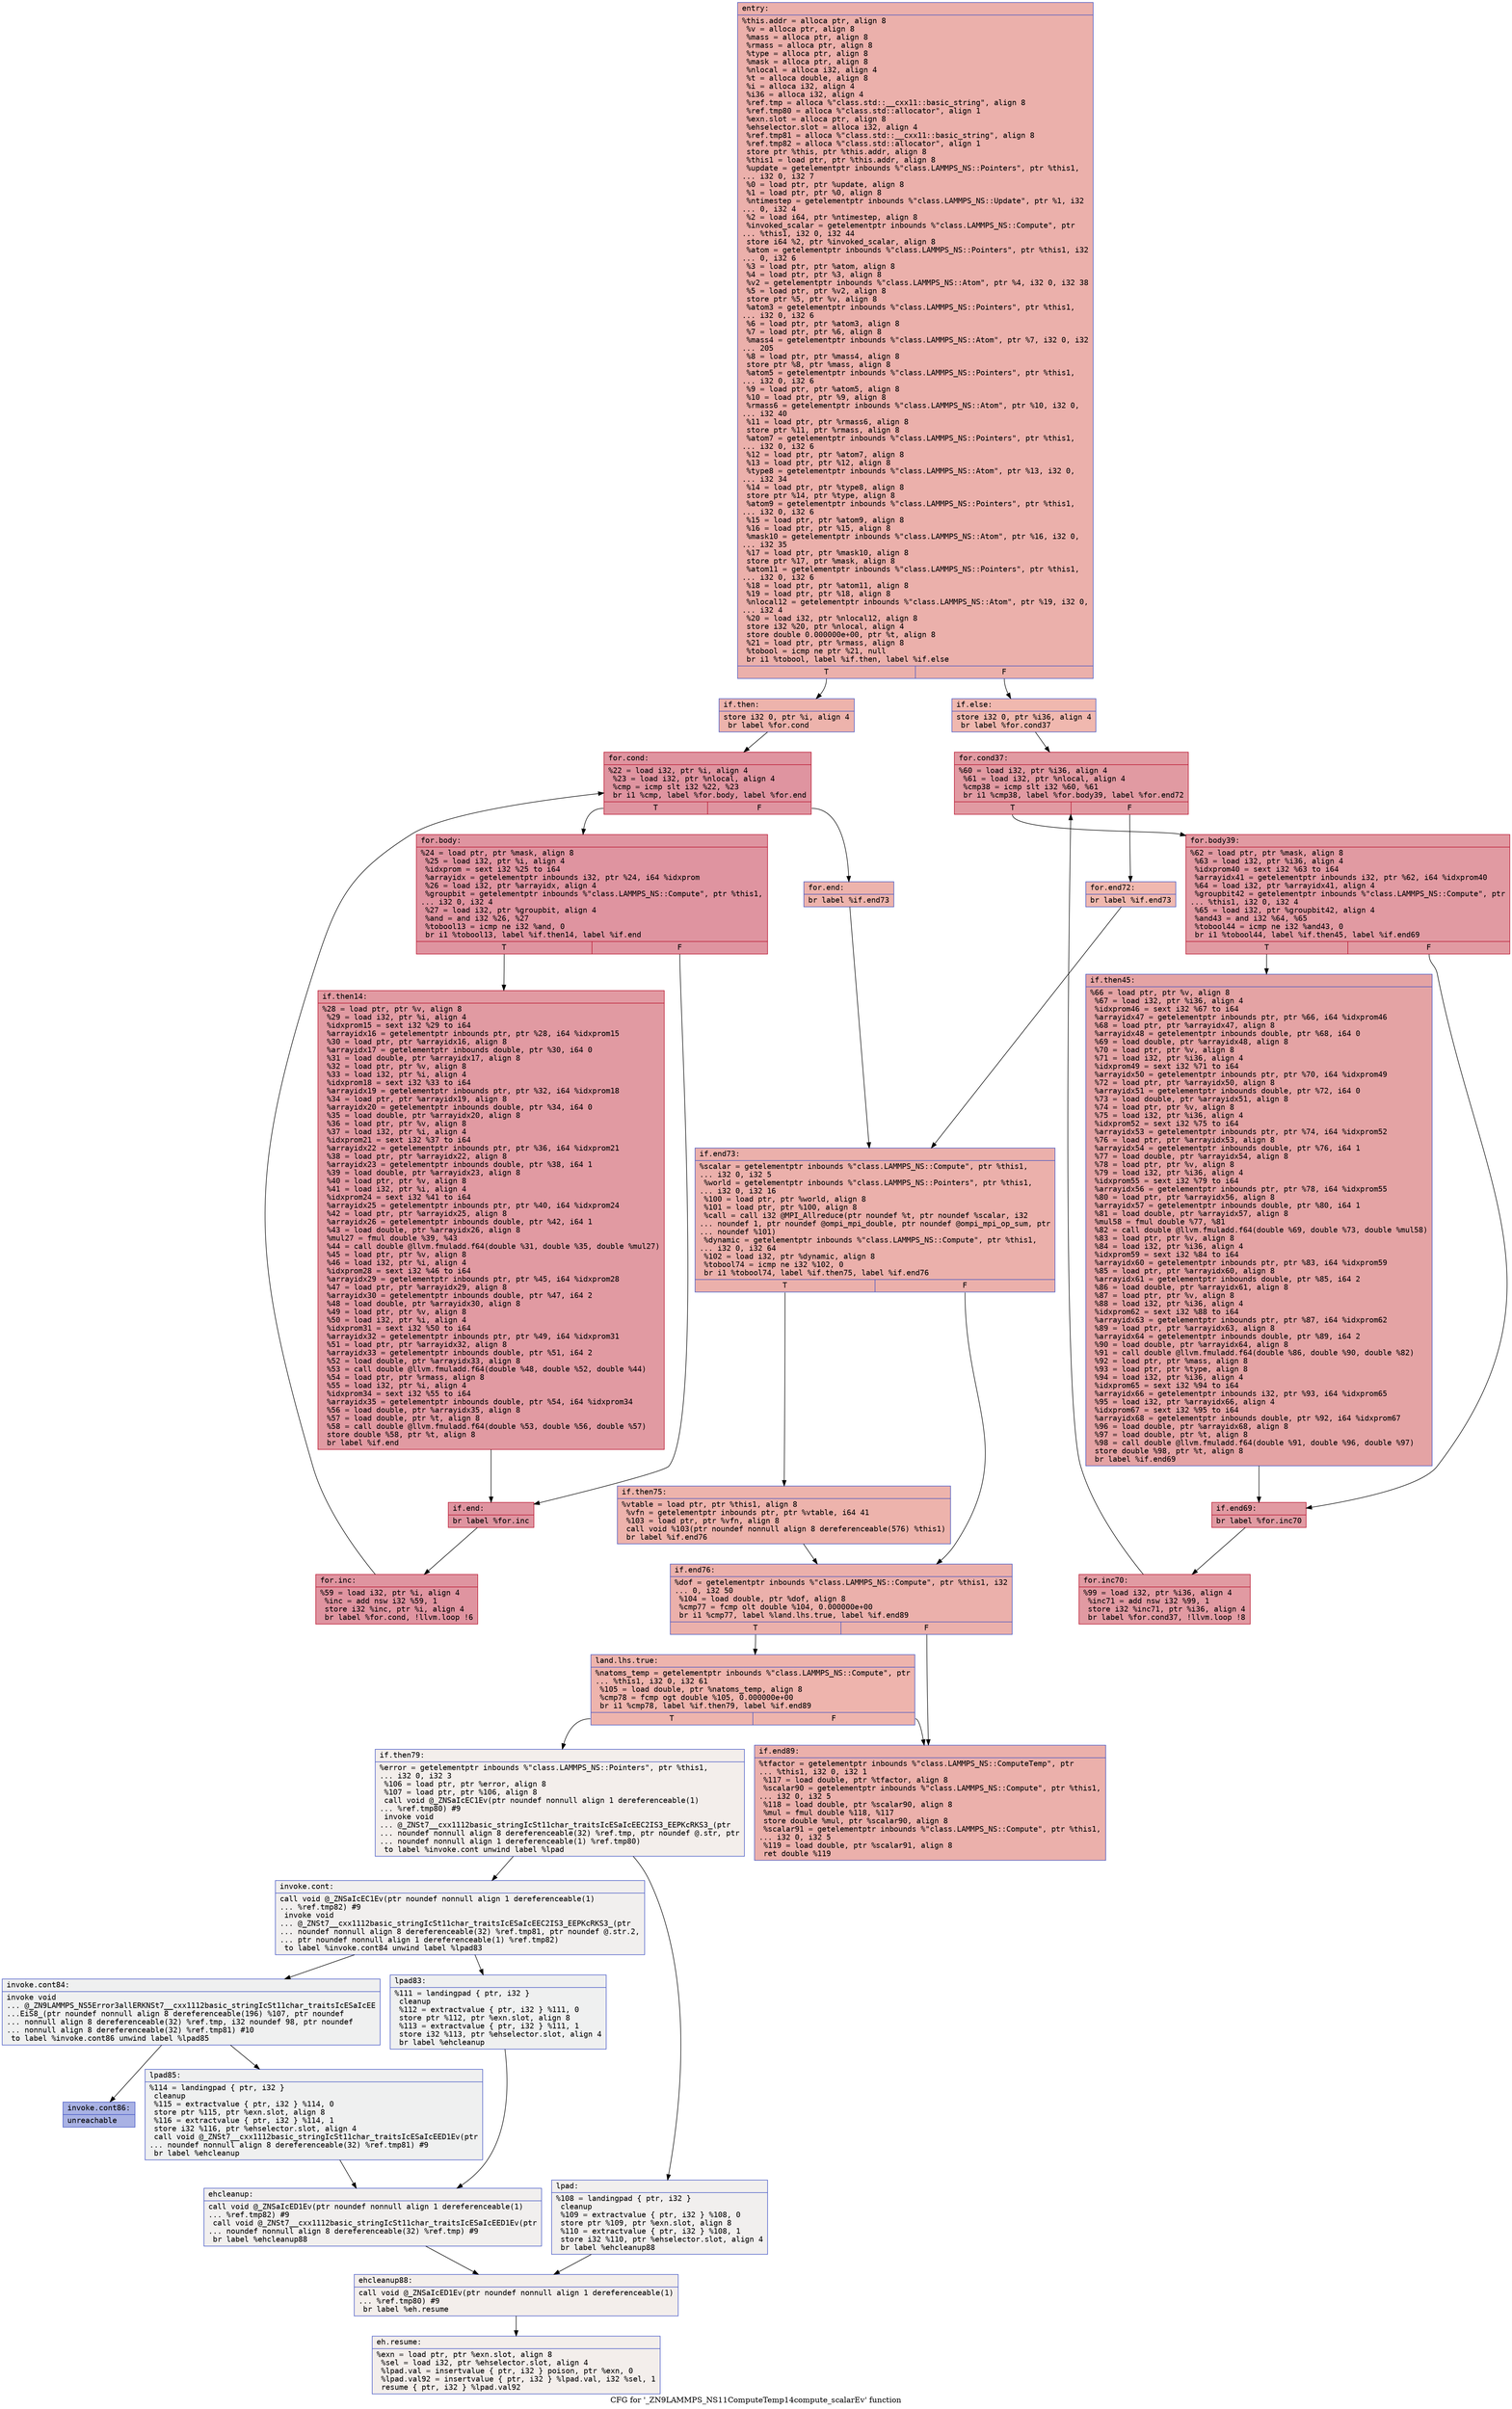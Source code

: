 digraph "CFG for '_ZN9LAMMPS_NS11ComputeTemp14compute_scalarEv' function" {
	label="CFG for '_ZN9LAMMPS_NS11ComputeTemp14compute_scalarEv' function";

	Node0x55ab16260750 [shape=record,color="#3d50c3ff", style=filled, fillcolor="#d24b4070" fontname="Courier",label="{entry:\l|  %this.addr = alloca ptr, align 8\l  %v = alloca ptr, align 8\l  %mass = alloca ptr, align 8\l  %rmass = alloca ptr, align 8\l  %type = alloca ptr, align 8\l  %mask = alloca ptr, align 8\l  %nlocal = alloca i32, align 4\l  %t = alloca double, align 8\l  %i = alloca i32, align 4\l  %i36 = alloca i32, align 4\l  %ref.tmp = alloca %\"class.std::__cxx11::basic_string\", align 8\l  %ref.tmp80 = alloca %\"class.std::allocator\", align 1\l  %exn.slot = alloca ptr, align 8\l  %ehselector.slot = alloca i32, align 4\l  %ref.tmp81 = alloca %\"class.std::__cxx11::basic_string\", align 8\l  %ref.tmp82 = alloca %\"class.std::allocator\", align 1\l  store ptr %this, ptr %this.addr, align 8\l  %this1 = load ptr, ptr %this.addr, align 8\l  %update = getelementptr inbounds %\"class.LAMMPS_NS::Pointers\", ptr %this1,\l... i32 0, i32 7\l  %0 = load ptr, ptr %update, align 8\l  %1 = load ptr, ptr %0, align 8\l  %ntimestep = getelementptr inbounds %\"class.LAMMPS_NS::Update\", ptr %1, i32\l... 0, i32 4\l  %2 = load i64, ptr %ntimestep, align 8\l  %invoked_scalar = getelementptr inbounds %\"class.LAMMPS_NS::Compute\", ptr\l... %this1, i32 0, i32 44\l  store i64 %2, ptr %invoked_scalar, align 8\l  %atom = getelementptr inbounds %\"class.LAMMPS_NS::Pointers\", ptr %this1, i32\l... 0, i32 6\l  %3 = load ptr, ptr %atom, align 8\l  %4 = load ptr, ptr %3, align 8\l  %v2 = getelementptr inbounds %\"class.LAMMPS_NS::Atom\", ptr %4, i32 0, i32 38\l  %5 = load ptr, ptr %v2, align 8\l  store ptr %5, ptr %v, align 8\l  %atom3 = getelementptr inbounds %\"class.LAMMPS_NS::Pointers\", ptr %this1,\l... i32 0, i32 6\l  %6 = load ptr, ptr %atom3, align 8\l  %7 = load ptr, ptr %6, align 8\l  %mass4 = getelementptr inbounds %\"class.LAMMPS_NS::Atom\", ptr %7, i32 0, i32\l... 205\l  %8 = load ptr, ptr %mass4, align 8\l  store ptr %8, ptr %mass, align 8\l  %atom5 = getelementptr inbounds %\"class.LAMMPS_NS::Pointers\", ptr %this1,\l... i32 0, i32 6\l  %9 = load ptr, ptr %atom5, align 8\l  %10 = load ptr, ptr %9, align 8\l  %rmass6 = getelementptr inbounds %\"class.LAMMPS_NS::Atom\", ptr %10, i32 0,\l... i32 40\l  %11 = load ptr, ptr %rmass6, align 8\l  store ptr %11, ptr %rmass, align 8\l  %atom7 = getelementptr inbounds %\"class.LAMMPS_NS::Pointers\", ptr %this1,\l... i32 0, i32 6\l  %12 = load ptr, ptr %atom7, align 8\l  %13 = load ptr, ptr %12, align 8\l  %type8 = getelementptr inbounds %\"class.LAMMPS_NS::Atom\", ptr %13, i32 0,\l... i32 34\l  %14 = load ptr, ptr %type8, align 8\l  store ptr %14, ptr %type, align 8\l  %atom9 = getelementptr inbounds %\"class.LAMMPS_NS::Pointers\", ptr %this1,\l... i32 0, i32 6\l  %15 = load ptr, ptr %atom9, align 8\l  %16 = load ptr, ptr %15, align 8\l  %mask10 = getelementptr inbounds %\"class.LAMMPS_NS::Atom\", ptr %16, i32 0,\l... i32 35\l  %17 = load ptr, ptr %mask10, align 8\l  store ptr %17, ptr %mask, align 8\l  %atom11 = getelementptr inbounds %\"class.LAMMPS_NS::Pointers\", ptr %this1,\l... i32 0, i32 6\l  %18 = load ptr, ptr %atom11, align 8\l  %19 = load ptr, ptr %18, align 8\l  %nlocal12 = getelementptr inbounds %\"class.LAMMPS_NS::Atom\", ptr %19, i32 0,\l... i32 4\l  %20 = load i32, ptr %nlocal12, align 8\l  store i32 %20, ptr %nlocal, align 4\l  store double 0.000000e+00, ptr %t, align 8\l  %21 = load ptr, ptr %rmass, align 8\l  %tobool = icmp ne ptr %21, null\l  br i1 %tobool, label %if.then, label %if.else\l|{<s0>T|<s1>F}}"];
	Node0x55ab16260750:s0 -> Node0x55ab16264360[tooltip="entry -> if.then\nProbability 62.50%" ];
	Node0x55ab16260750:s1 -> Node0x55ab162643d0[tooltip="entry -> if.else\nProbability 37.50%" ];
	Node0x55ab16264360 [shape=record,color="#3d50c3ff", style=filled, fillcolor="#d6524470" fontname="Courier",label="{if.then:\l|  store i32 0, ptr %i, align 4\l  br label %for.cond\l}"];
	Node0x55ab16264360 -> Node0x55ab16264590[tooltip="if.then -> for.cond\nProbability 100.00%" ];
	Node0x55ab16264590 [shape=record,color="#b70d28ff", style=filled, fillcolor="#b70d2870" fontname="Courier",label="{for.cond:\l|  %22 = load i32, ptr %i, align 4\l  %23 = load i32, ptr %nlocal, align 4\l  %cmp = icmp slt i32 %22, %23\l  br i1 %cmp, label %for.body, label %for.end\l|{<s0>T|<s1>F}}"];
	Node0x55ab16264590:s0 -> Node0x55ab16264830[tooltip="for.cond -> for.body\nProbability 96.88%" ];
	Node0x55ab16264590:s1 -> Node0x55ab162648b0[tooltip="for.cond -> for.end\nProbability 3.12%" ];
	Node0x55ab16264830 [shape=record,color="#b70d28ff", style=filled, fillcolor="#b70d2870" fontname="Courier",label="{for.body:\l|  %24 = load ptr, ptr %mask, align 8\l  %25 = load i32, ptr %i, align 4\l  %idxprom = sext i32 %25 to i64\l  %arrayidx = getelementptr inbounds i32, ptr %24, i64 %idxprom\l  %26 = load i32, ptr %arrayidx, align 4\l  %groupbit = getelementptr inbounds %\"class.LAMMPS_NS::Compute\", ptr %this1,\l... i32 0, i32 4\l  %27 = load i32, ptr %groupbit, align 4\l  %and = and i32 %26, %27\l  %tobool13 = icmp ne i32 %and, 0\l  br i1 %tobool13, label %if.then14, label %if.end\l|{<s0>T|<s1>F}}"];
	Node0x55ab16264830:s0 -> Node0x55ab16264f90[tooltip="for.body -> if.then14\nProbability 62.50%" ];
	Node0x55ab16264830:s1 -> Node0x55ab16265010[tooltip="for.body -> if.end\nProbability 37.50%" ];
	Node0x55ab16264f90 [shape=record,color="#b70d28ff", style=filled, fillcolor="#bb1b2c70" fontname="Courier",label="{if.then14:\l|  %28 = load ptr, ptr %v, align 8\l  %29 = load i32, ptr %i, align 4\l  %idxprom15 = sext i32 %29 to i64\l  %arrayidx16 = getelementptr inbounds ptr, ptr %28, i64 %idxprom15\l  %30 = load ptr, ptr %arrayidx16, align 8\l  %arrayidx17 = getelementptr inbounds double, ptr %30, i64 0\l  %31 = load double, ptr %arrayidx17, align 8\l  %32 = load ptr, ptr %v, align 8\l  %33 = load i32, ptr %i, align 4\l  %idxprom18 = sext i32 %33 to i64\l  %arrayidx19 = getelementptr inbounds ptr, ptr %32, i64 %idxprom18\l  %34 = load ptr, ptr %arrayidx19, align 8\l  %arrayidx20 = getelementptr inbounds double, ptr %34, i64 0\l  %35 = load double, ptr %arrayidx20, align 8\l  %36 = load ptr, ptr %v, align 8\l  %37 = load i32, ptr %i, align 4\l  %idxprom21 = sext i32 %37 to i64\l  %arrayidx22 = getelementptr inbounds ptr, ptr %36, i64 %idxprom21\l  %38 = load ptr, ptr %arrayidx22, align 8\l  %arrayidx23 = getelementptr inbounds double, ptr %38, i64 1\l  %39 = load double, ptr %arrayidx23, align 8\l  %40 = load ptr, ptr %v, align 8\l  %41 = load i32, ptr %i, align 4\l  %idxprom24 = sext i32 %41 to i64\l  %arrayidx25 = getelementptr inbounds ptr, ptr %40, i64 %idxprom24\l  %42 = load ptr, ptr %arrayidx25, align 8\l  %arrayidx26 = getelementptr inbounds double, ptr %42, i64 1\l  %43 = load double, ptr %arrayidx26, align 8\l  %mul27 = fmul double %39, %43\l  %44 = call double @llvm.fmuladd.f64(double %31, double %35, double %mul27)\l  %45 = load ptr, ptr %v, align 8\l  %46 = load i32, ptr %i, align 4\l  %idxprom28 = sext i32 %46 to i64\l  %arrayidx29 = getelementptr inbounds ptr, ptr %45, i64 %idxprom28\l  %47 = load ptr, ptr %arrayidx29, align 8\l  %arrayidx30 = getelementptr inbounds double, ptr %47, i64 2\l  %48 = load double, ptr %arrayidx30, align 8\l  %49 = load ptr, ptr %v, align 8\l  %50 = load i32, ptr %i, align 4\l  %idxprom31 = sext i32 %50 to i64\l  %arrayidx32 = getelementptr inbounds ptr, ptr %49, i64 %idxprom31\l  %51 = load ptr, ptr %arrayidx32, align 8\l  %arrayidx33 = getelementptr inbounds double, ptr %51, i64 2\l  %52 = load double, ptr %arrayidx33, align 8\l  %53 = call double @llvm.fmuladd.f64(double %48, double %52, double %44)\l  %54 = load ptr, ptr %rmass, align 8\l  %55 = load i32, ptr %i, align 4\l  %idxprom34 = sext i32 %55 to i64\l  %arrayidx35 = getelementptr inbounds double, ptr %54, i64 %idxprom34\l  %56 = load double, ptr %arrayidx35, align 8\l  %57 = load double, ptr %t, align 8\l  %58 = call double @llvm.fmuladd.f64(double %53, double %56, double %57)\l  store double %58, ptr %t, align 8\l  br label %if.end\l}"];
	Node0x55ab16264f90 -> Node0x55ab16265010[tooltip="if.then14 -> if.end\nProbability 100.00%" ];
	Node0x55ab16265010 [shape=record,color="#b70d28ff", style=filled, fillcolor="#b70d2870" fontname="Courier",label="{if.end:\l|  br label %for.inc\l}"];
	Node0x55ab16265010 -> Node0x55ab162680a0[tooltip="if.end -> for.inc\nProbability 100.00%" ];
	Node0x55ab162680a0 [shape=record,color="#b70d28ff", style=filled, fillcolor="#b70d2870" fontname="Courier",label="{for.inc:\l|  %59 = load i32, ptr %i, align 4\l  %inc = add nsw i32 %59, 1\l  store i32 %inc, ptr %i, align 4\l  br label %for.cond, !llvm.loop !6\l}"];
	Node0x55ab162680a0 -> Node0x55ab16264590[tooltip="for.inc -> for.cond\nProbability 100.00%" ];
	Node0x55ab162648b0 [shape=record,color="#3d50c3ff", style=filled, fillcolor="#d6524470" fontname="Courier",label="{for.end:\l|  br label %if.end73\l}"];
	Node0x55ab162648b0 -> Node0x55ab16268e60[tooltip="for.end -> if.end73\nProbability 100.00%" ];
	Node0x55ab162643d0 [shape=record,color="#3d50c3ff", style=filled, fillcolor="#dc5d4a70" fontname="Courier",label="{if.else:\l|  store i32 0, ptr %i36, align 4\l  br label %for.cond37\l}"];
	Node0x55ab162643d0 -> Node0x55ab16268fc0[tooltip="if.else -> for.cond37\nProbability 100.00%" ];
	Node0x55ab16268fc0 [shape=record,color="#b70d28ff", style=filled, fillcolor="#bb1b2c70" fontname="Courier",label="{for.cond37:\l|  %60 = load i32, ptr %i36, align 4\l  %61 = load i32, ptr %nlocal, align 4\l  %cmp38 = icmp slt i32 %60, %61\l  br i1 %cmp38, label %for.body39, label %for.end72\l|{<s0>T|<s1>F}}"];
	Node0x55ab16268fc0:s0 -> Node0x55ab16269230[tooltip="for.cond37 -> for.body39\nProbability 96.88%" ];
	Node0x55ab16268fc0:s1 -> Node0x55ab162692b0[tooltip="for.cond37 -> for.end72\nProbability 3.12%" ];
	Node0x55ab16269230 [shape=record,color="#b70d28ff", style=filled, fillcolor="#bb1b2c70" fontname="Courier",label="{for.body39:\l|  %62 = load ptr, ptr %mask, align 8\l  %63 = load i32, ptr %i36, align 4\l  %idxprom40 = sext i32 %63 to i64\l  %arrayidx41 = getelementptr inbounds i32, ptr %62, i64 %idxprom40\l  %64 = load i32, ptr %arrayidx41, align 4\l  %groupbit42 = getelementptr inbounds %\"class.LAMMPS_NS::Compute\", ptr\l... %this1, i32 0, i32 4\l  %65 = load i32, ptr %groupbit42, align 4\l  %and43 = and i32 %64, %65\l  %tobool44 = icmp ne i32 %and43, 0\l  br i1 %tobool44, label %if.then45, label %if.end69\l|{<s0>T|<s1>F}}"];
	Node0x55ab16269230:s0 -> Node0x55ab162699b0[tooltip="for.body39 -> if.then45\nProbability 62.50%" ];
	Node0x55ab16269230:s1 -> Node0x55ab16269a30[tooltip="for.body39 -> if.end69\nProbability 37.50%" ];
	Node0x55ab162699b0 [shape=record,color="#3d50c3ff", style=filled, fillcolor="#c32e3170" fontname="Courier",label="{if.then45:\l|  %66 = load ptr, ptr %v, align 8\l  %67 = load i32, ptr %i36, align 4\l  %idxprom46 = sext i32 %67 to i64\l  %arrayidx47 = getelementptr inbounds ptr, ptr %66, i64 %idxprom46\l  %68 = load ptr, ptr %arrayidx47, align 8\l  %arrayidx48 = getelementptr inbounds double, ptr %68, i64 0\l  %69 = load double, ptr %arrayidx48, align 8\l  %70 = load ptr, ptr %v, align 8\l  %71 = load i32, ptr %i36, align 4\l  %idxprom49 = sext i32 %71 to i64\l  %arrayidx50 = getelementptr inbounds ptr, ptr %70, i64 %idxprom49\l  %72 = load ptr, ptr %arrayidx50, align 8\l  %arrayidx51 = getelementptr inbounds double, ptr %72, i64 0\l  %73 = load double, ptr %arrayidx51, align 8\l  %74 = load ptr, ptr %v, align 8\l  %75 = load i32, ptr %i36, align 4\l  %idxprom52 = sext i32 %75 to i64\l  %arrayidx53 = getelementptr inbounds ptr, ptr %74, i64 %idxprom52\l  %76 = load ptr, ptr %arrayidx53, align 8\l  %arrayidx54 = getelementptr inbounds double, ptr %76, i64 1\l  %77 = load double, ptr %arrayidx54, align 8\l  %78 = load ptr, ptr %v, align 8\l  %79 = load i32, ptr %i36, align 4\l  %idxprom55 = sext i32 %79 to i64\l  %arrayidx56 = getelementptr inbounds ptr, ptr %78, i64 %idxprom55\l  %80 = load ptr, ptr %arrayidx56, align 8\l  %arrayidx57 = getelementptr inbounds double, ptr %80, i64 1\l  %81 = load double, ptr %arrayidx57, align 8\l  %mul58 = fmul double %77, %81\l  %82 = call double @llvm.fmuladd.f64(double %69, double %73, double %mul58)\l  %83 = load ptr, ptr %v, align 8\l  %84 = load i32, ptr %i36, align 4\l  %idxprom59 = sext i32 %84 to i64\l  %arrayidx60 = getelementptr inbounds ptr, ptr %83, i64 %idxprom59\l  %85 = load ptr, ptr %arrayidx60, align 8\l  %arrayidx61 = getelementptr inbounds double, ptr %85, i64 2\l  %86 = load double, ptr %arrayidx61, align 8\l  %87 = load ptr, ptr %v, align 8\l  %88 = load i32, ptr %i36, align 4\l  %idxprom62 = sext i32 %88 to i64\l  %arrayidx63 = getelementptr inbounds ptr, ptr %87, i64 %idxprom62\l  %89 = load ptr, ptr %arrayidx63, align 8\l  %arrayidx64 = getelementptr inbounds double, ptr %89, i64 2\l  %90 = load double, ptr %arrayidx64, align 8\l  %91 = call double @llvm.fmuladd.f64(double %86, double %90, double %82)\l  %92 = load ptr, ptr %mass, align 8\l  %93 = load ptr, ptr %type, align 8\l  %94 = load i32, ptr %i36, align 4\l  %idxprom65 = sext i32 %94 to i64\l  %arrayidx66 = getelementptr inbounds i32, ptr %93, i64 %idxprom65\l  %95 = load i32, ptr %arrayidx66, align 4\l  %idxprom67 = sext i32 %95 to i64\l  %arrayidx68 = getelementptr inbounds double, ptr %92, i64 %idxprom67\l  %96 = load double, ptr %arrayidx68, align 8\l  %97 = load double, ptr %t, align 8\l  %98 = call double @llvm.fmuladd.f64(double %91, double %96, double %97)\l  store double %98, ptr %t, align 8\l  br label %if.end69\l}"];
	Node0x55ab162699b0 -> Node0x55ab16269a30[tooltip="if.then45 -> if.end69\nProbability 100.00%" ];
	Node0x55ab16269a30 [shape=record,color="#b70d28ff", style=filled, fillcolor="#bb1b2c70" fontname="Courier",label="{if.end69:\l|  br label %for.inc70\l}"];
	Node0x55ab16269a30 -> Node0x55ab16267190[tooltip="if.end69 -> for.inc70\nProbability 100.00%" ];
	Node0x55ab16267190 [shape=record,color="#b70d28ff", style=filled, fillcolor="#bb1b2c70" fontname="Courier",label="{for.inc70:\l|  %99 = load i32, ptr %i36, align 4\l  %inc71 = add nsw i32 %99, 1\l  store i32 %inc71, ptr %i36, align 4\l  br label %for.cond37, !llvm.loop !8\l}"];
	Node0x55ab16267190 -> Node0x55ab16268fc0[tooltip="for.inc70 -> for.cond37\nProbability 100.00%" ];
	Node0x55ab162692b0 [shape=record,color="#3d50c3ff", style=filled, fillcolor="#dc5d4a70" fontname="Courier",label="{for.end72:\l|  br label %if.end73\l}"];
	Node0x55ab162692b0 -> Node0x55ab16268e60[tooltip="for.end72 -> if.end73\nProbability 100.00%" ];
	Node0x55ab16268e60 [shape=record,color="#3d50c3ff", style=filled, fillcolor="#d24b4070" fontname="Courier",label="{if.end73:\l|  %scalar = getelementptr inbounds %\"class.LAMMPS_NS::Compute\", ptr %this1,\l... i32 0, i32 5\l  %world = getelementptr inbounds %\"class.LAMMPS_NS::Pointers\", ptr %this1,\l... i32 0, i32 16\l  %100 = load ptr, ptr %world, align 8\l  %101 = load ptr, ptr %100, align 8\l  %call = call i32 @MPI_Allreduce(ptr noundef %t, ptr noundef %scalar, i32\l... noundef 1, ptr noundef @ompi_mpi_double, ptr noundef @ompi_mpi_op_sum, ptr\l... noundef %101)\l  %dynamic = getelementptr inbounds %\"class.LAMMPS_NS::Compute\", ptr %this1,\l... i32 0, i32 64\l  %102 = load i32, ptr %dynamic, align 8\l  %tobool74 = icmp ne i32 %102, 0\l  br i1 %tobool74, label %if.then75, label %if.end76\l|{<s0>T|<s1>F}}"];
	Node0x55ab16268e60:s0 -> Node0x55ab1626d7e0[tooltip="if.end73 -> if.then75\nProbability 62.50%" ];
	Node0x55ab16268e60:s1 -> Node0x55ab1626d860[tooltip="if.end73 -> if.end76\nProbability 37.50%" ];
	Node0x55ab1626d7e0 [shape=record,color="#3d50c3ff", style=filled, fillcolor="#d6524470" fontname="Courier",label="{if.then75:\l|  %vtable = load ptr, ptr %this1, align 8\l  %vfn = getelementptr inbounds ptr, ptr %vtable, i64 41\l  %103 = load ptr, ptr %vfn, align 8\l  call void %103(ptr noundef nonnull align 8 dereferenceable(576) %this1)\l  br label %if.end76\l}"];
	Node0x55ab1626d7e0 -> Node0x55ab1626d860[tooltip="if.then75 -> if.end76\nProbability 100.00%" ];
	Node0x55ab1626d860 [shape=record,color="#3d50c3ff", style=filled, fillcolor="#d24b4070" fontname="Courier",label="{if.end76:\l|  %dof = getelementptr inbounds %\"class.LAMMPS_NS::Compute\", ptr %this1, i32\l... 0, i32 50\l  %104 = load double, ptr %dof, align 8\l  %cmp77 = fcmp olt double %104, 0.000000e+00\l  br i1 %cmp77, label %land.lhs.true, label %if.end89\l|{<s0>T|<s1>F}}"];
	Node0x55ab1626d860:s0 -> Node0x55ab1626dee0[tooltip="if.end76 -> land.lhs.true\nProbability 50.00%" ];
	Node0x55ab1626d860:s1 -> Node0x55ab1626df60[tooltip="if.end76 -> if.end89\nProbability 50.00%" ];
	Node0x55ab1626dee0 [shape=record,color="#3d50c3ff", style=filled, fillcolor="#d8564670" fontname="Courier",label="{land.lhs.true:\l|  %natoms_temp = getelementptr inbounds %\"class.LAMMPS_NS::Compute\", ptr\l... %this1, i32 0, i32 61\l  %105 = load double, ptr %natoms_temp, align 8\l  %cmp78 = fcmp ogt double %105, 0.000000e+00\l  br i1 %cmp78, label %if.then79, label %if.end89\l|{<s0>T|<s1>F}}"];
	Node0x55ab1626dee0:s0 -> Node0x55ab1626e2b0[tooltip="land.lhs.true -> if.then79\nProbability 0.00%" ];
	Node0x55ab1626dee0:s1 -> Node0x55ab1626df60[tooltip="land.lhs.true -> if.end89\nProbability 100.00%" ];
	Node0x55ab1626e2b0 [shape=record,color="#3d50c3ff", style=filled, fillcolor="#e5d8d170" fontname="Courier",label="{if.then79:\l|  %error = getelementptr inbounds %\"class.LAMMPS_NS::Pointers\", ptr %this1,\l... i32 0, i32 3\l  %106 = load ptr, ptr %error, align 8\l  %107 = load ptr, ptr %106, align 8\l  call void @_ZNSaIcEC1Ev(ptr noundef nonnull align 1 dereferenceable(1)\l... %ref.tmp80) #9\l  invoke void\l... @_ZNSt7__cxx1112basic_stringIcSt11char_traitsIcESaIcEEC2IS3_EEPKcRKS3_(ptr\l... noundef nonnull align 8 dereferenceable(32) %ref.tmp, ptr noundef @.str, ptr\l... noundef nonnull align 1 dereferenceable(1) %ref.tmp80)\l          to label %invoke.cont unwind label %lpad\l}"];
	Node0x55ab1626e2b0 -> Node0x55ab1626e740[tooltip="if.then79 -> invoke.cont\nProbability 50.00%" ];
	Node0x55ab1626e2b0 -> Node0x55ab1626e7c0[tooltip="if.then79 -> lpad\nProbability 50.00%" ];
	Node0x55ab1626e740 [shape=record,color="#3d50c3ff", style=filled, fillcolor="#e0dbd870" fontname="Courier",label="{invoke.cont:\l|  call void @_ZNSaIcEC1Ev(ptr noundef nonnull align 1 dereferenceable(1)\l... %ref.tmp82) #9\l  invoke void\l... @_ZNSt7__cxx1112basic_stringIcSt11char_traitsIcESaIcEEC2IS3_EEPKcRKS3_(ptr\l... noundef nonnull align 8 dereferenceable(32) %ref.tmp81, ptr noundef @.str.2,\l... ptr noundef nonnull align 1 dereferenceable(1) %ref.tmp82)\l          to label %invoke.cont84 unwind label %lpad83\l}"];
	Node0x55ab1626e740 -> Node0x55ab1626eae0[tooltip="invoke.cont -> invoke.cont84\nProbability 50.00%" ];
	Node0x55ab1626e740 -> Node0x55ab1626eb30[tooltip="invoke.cont -> lpad83\nProbability 50.00%" ];
	Node0x55ab1626eae0 [shape=record,color="#3d50c3ff", style=filled, fillcolor="#dbdcde70" fontname="Courier",label="{invoke.cont84:\l|  invoke void\l... @_ZN9LAMMPS_NS5Error3allERKNSt7__cxx1112basic_stringIcSt11char_traitsIcESaIcEE\l...EiS8_(ptr noundef nonnull align 8 dereferenceable(196) %107, ptr noundef\l... nonnull align 8 dereferenceable(32) %ref.tmp, i32 noundef 98, ptr noundef\l... nonnull align 8 dereferenceable(32) %ref.tmp81) #10\l          to label %invoke.cont86 unwind label %lpad85\l}"];
	Node0x55ab1626eae0 -> Node0x55ab1626ea90[tooltip="invoke.cont84 -> invoke.cont86\nProbability 0.00%" ];
	Node0x55ab1626eae0 -> Node0x55ab1626edf0[tooltip="invoke.cont84 -> lpad85\nProbability 100.00%" ];
	Node0x55ab1626ea90 [shape=record,color="#3d50c3ff", style=filled, fillcolor="#3d50c370" fontname="Courier",label="{invoke.cont86:\l|  unreachable\l}"];
	Node0x55ab1626e7c0 [shape=record,color="#3d50c3ff", style=filled, fillcolor="#e0dbd870" fontname="Courier",label="{lpad:\l|  %108 = landingpad \{ ptr, i32 \}\l          cleanup\l  %109 = extractvalue \{ ptr, i32 \} %108, 0\l  store ptr %109, ptr %exn.slot, align 8\l  %110 = extractvalue \{ ptr, i32 \} %108, 1\l  store i32 %110, ptr %ehselector.slot, align 4\l  br label %ehcleanup88\l}"];
	Node0x55ab1626e7c0 -> Node0x55ab1626f3b0[tooltip="lpad -> ehcleanup88\nProbability 100.00%" ];
	Node0x55ab1626eb30 [shape=record,color="#3d50c3ff", style=filled, fillcolor="#dbdcde70" fontname="Courier",label="{lpad83:\l|  %111 = landingpad \{ ptr, i32 \}\l          cleanup\l  %112 = extractvalue \{ ptr, i32 \} %111, 0\l  store ptr %112, ptr %exn.slot, align 8\l  %113 = extractvalue \{ ptr, i32 \} %111, 1\l  store i32 %113, ptr %ehselector.slot, align 4\l  br label %ehcleanup\l}"];
	Node0x55ab1626eb30 -> Node0x55ab1626f700[tooltip="lpad83 -> ehcleanup\nProbability 100.00%" ];
	Node0x55ab1626edf0 [shape=record,color="#3d50c3ff", style=filled, fillcolor="#dbdcde70" fontname="Courier",label="{lpad85:\l|  %114 = landingpad \{ ptr, i32 \}\l          cleanup\l  %115 = extractvalue \{ ptr, i32 \} %114, 0\l  store ptr %115, ptr %exn.slot, align 8\l  %116 = extractvalue \{ ptr, i32 \} %114, 1\l  store i32 %116, ptr %ehselector.slot, align 4\l  call void @_ZNSt7__cxx1112basic_stringIcSt11char_traitsIcESaIcEED1Ev(ptr\l... noundef nonnull align 8 dereferenceable(32) %ref.tmp81) #9\l  br label %ehcleanup\l}"];
	Node0x55ab1626edf0 -> Node0x55ab1626f700[tooltip="lpad85 -> ehcleanup\nProbability 100.00%" ];
	Node0x55ab1626f700 [shape=record,color="#3d50c3ff", style=filled, fillcolor="#e0dbd870" fontname="Courier",label="{ehcleanup:\l|  call void @_ZNSaIcED1Ev(ptr noundef nonnull align 1 dereferenceable(1)\l... %ref.tmp82) #9\l  call void @_ZNSt7__cxx1112basic_stringIcSt11char_traitsIcESaIcEED1Ev(ptr\l... noundef nonnull align 8 dereferenceable(32) %ref.tmp) #9\l  br label %ehcleanup88\l}"];
	Node0x55ab1626f700 -> Node0x55ab1626f3b0[tooltip="ehcleanup -> ehcleanup88\nProbability 100.00%" ];
	Node0x55ab1626f3b0 [shape=record,color="#3d50c3ff", style=filled, fillcolor="#e5d8d170" fontname="Courier",label="{ehcleanup88:\l|  call void @_ZNSaIcED1Ev(ptr noundef nonnull align 1 dereferenceable(1)\l... %ref.tmp80) #9\l  br label %eh.resume\l}"];
	Node0x55ab1626f3b0 -> Node0x55ab1626ffb0[tooltip="ehcleanup88 -> eh.resume\nProbability 100.00%" ];
	Node0x55ab1626df60 [shape=record,color="#3d50c3ff", style=filled, fillcolor="#d24b4070" fontname="Courier",label="{if.end89:\l|  %tfactor = getelementptr inbounds %\"class.LAMMPS_NS::ComputeTemp\", ptr\l... %this1, i32 0, i32 1\l  %117 = load double, ptr %tfactor, align 8\l  %scalar90 = getelementptr inbounds %\"class.LAMMPS_NS::Compute\", ptr %this1,\l... i32 0, i32 5\l  %118 = load double, ptr %scalar90, align 8\l  %mul = fmul double %118, %117\l  store double %mul, ptr %scalar90, align 8\l  %scalar91 = getelementptr inbounds %\"class.LAMMPS_NS::Compute\", ptr %this1,\l... i32 0, i32 5\l  %119 = load double, ptr %scalar91, align 8\l  ret double %119\l}"];
	Node0x55ab1626ffb0 [shape=record,color="#3d50c3ff", style=filled, fillcolor="#e5d8d170" fontname="Courier",label="{eh.resume:\l|  %exn = load ptr, ptr %exn.slot, align 8\l  %sel = load i32, ptr %ehselector.slot, align 4\l  %lpad.val = insertvalue \{ ptr, i32 \} poison, ptr %exn, 0\l  %lpad.val92 = insertvalue \{ ptr, i32 \} %lpad.val, i32 %sel, 1\l  resume \{ ptr, i32 \} %lpad.val92\l}"];
}
